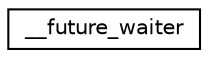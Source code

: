 digraph "Graphical Class Hierarchy"
{
  edge [fontname="Helvetica",fontsize="10",labelfontname="Helvetica",labelfontsize="10"];
  node [fontname="Helvetica",fontsize="10",shape=record];
  rankdir="LR";
  Node1 [label="__future_waiter",height=0.2,width=0.4,color="black", fillcolor="white", style="filled",URL="$class____future__waiter.xhtml"];
}
